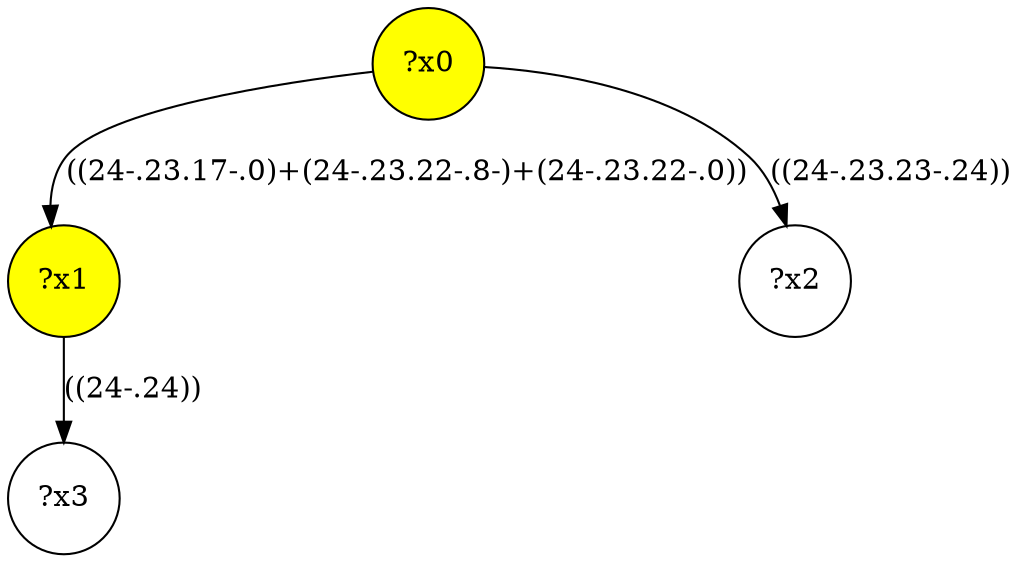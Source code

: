 digraph g {
	x0 [fillcolor="yellow", style="filled," shape=circle, label="?x0"];
	x1 [fillcolor="yellow", style="filled," shape=circle, label="?x1"];
	x0 -> x1 [label="((24-.23.17-.0)+(24-.23.22-.8-)+(24-.23.22-.0))"];
	x2 [shape=circle, label="?x2"];
	x0 -> x2 [label="((24-.23.23-.24))"];
	x3 [shape=circle, label="?x3"];
	x1 -> x3 [label="((24-.24))"];
}
